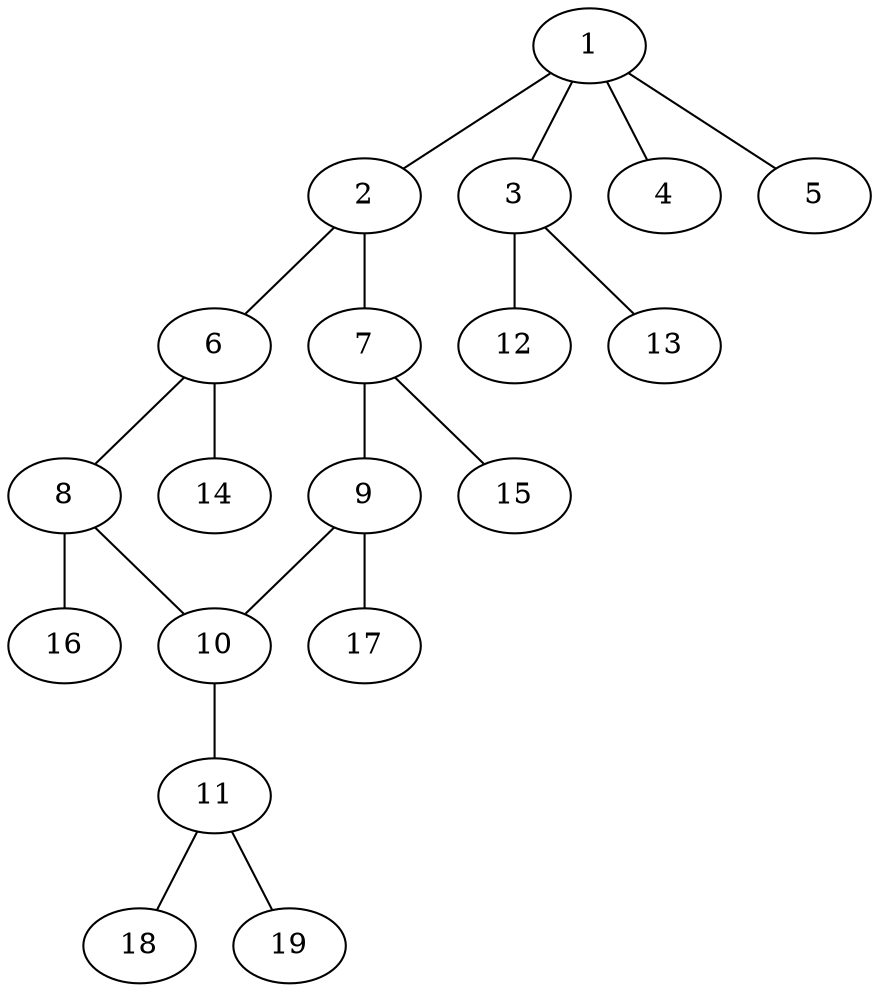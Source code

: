 graph molecule_2719 {
	1	 [chem=S];
	2	 [chem=C];
	1 -- 2	 [valence=1];
	3	 [chem=N];
	1 -- 3	 [valence=1];
	4	 [chem=O];
	1 -- 4	 [valence=2];
	5	 [chem=O];
	1 -- 5	 [valence=2];
	6	 [chem=C];
	2 -- 6	 [valence=2];
	7	 [chem=C];
	2 -- 7	 [valence=1];
	12	 [chem=H];
	3 -- 12	 [valence=1];
	13	 [chem=H];
	3 -- 13	 [valence=1];
	8	 [chem=C];
	6 -- 8	 [valence=1];
	14	 [chem=H];
	6 -- 14	 [valence=1];
	9	 [chem=C];
	7 -- 9	 [valence=2];
	15	 [chem=H];
	7 -- 15	 [valence=1];
	10	 [chem=C];
	8 -- 10	 [valence=2];
	16	 [chem=H];
	8 -- 16	 [valence=1];
	9 -- 10	 [valence=1];
	17	 [chem=H];
	9 -- 17	 [valence=1];
	11	 [chem=N];
	10 -- 11	 [valence=1];
	18	 [chem=H];
	11 -- 18	 [valence=1];
	19	 [chem=H];
	11 -- 19	 [valence=1];
}
